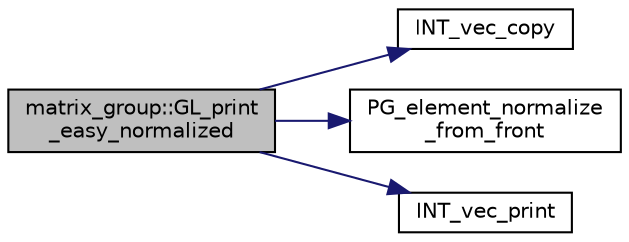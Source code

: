 digraph "matrix_group::GL_print_easy_normalized"
{
  edge [fontname="Helvetica",fontsize="10",labelfontname="Helvetica",labelfontsize="10"];
  node [fontname="Helvetica",fontsize="10",shape=record];
  rankdir="LR";
  Node1684 [label="matrix_group::GL_print\l_easy_normalized",height=0.2,width=0.4,color="black", fillcolor="grey75", style="filled", fontcolor="black"];
  Node1684 -> Node1685 [color="midnightblue",fontsize="10",style="solid",fontname="Helvetica"];
  Node1685 [label="INT_vec_copy",height=0.2,width=0.4,color="black", fillcolor="white", style="filled",URL="$df/dbf/sajeeb_8_c.html#ac2d875e27e009af6ec04d17254d11075"];
  Node1684 -> Node1686 [color="midnightblue",fontsize="10",style="solid",fontname="Helvetica"];
  Node1686 [label="PG_element_normalize\l_from_front",height=0.2,width=0.4,color="black", fillcolor="white", style="filled",URL="$d4/d67/geometry_8h.html#af675caf5f9975573455c8d93cb56bf95"];
  Node1684 -> Node1687 [color="midnightblue",fontsize="10",style="solid",fontname="Helvetica"];
  Node1687 [label="INT_vec_print",height=0.2,width=0.4,color="black", fillcolor="white", style="filled",URL="$df/dbf/sajeeb_8_c.html#a79a5901af0b47dd0d694109543c027fe"];
}

